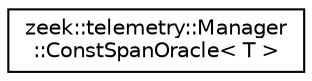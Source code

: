digraph "Graphical Class Hierarchy"
{
 // LATEX_PDF_SIZE
  edge [fontname="Helvetica",fontsize="10",labelfontname="Helvetica",labelfontsize="10"];
  node [fontname="Helvetica",fontsize="10",shape=record];
  rankdir="LR";
  Node0 [label="zeek::telemetry::Manager\l::ConstSpanOracle\< T \>",height=0.2,width=0.4,color="black", fillcolor="white", style="filled",URL="$d1/d92/classzeek_1_1telemetry_1_1Manager.html#d0/df8/structzeek_1_1telemetry_1_1Manager_1_1ConstSpanOracle",tooltip=" "];
}

